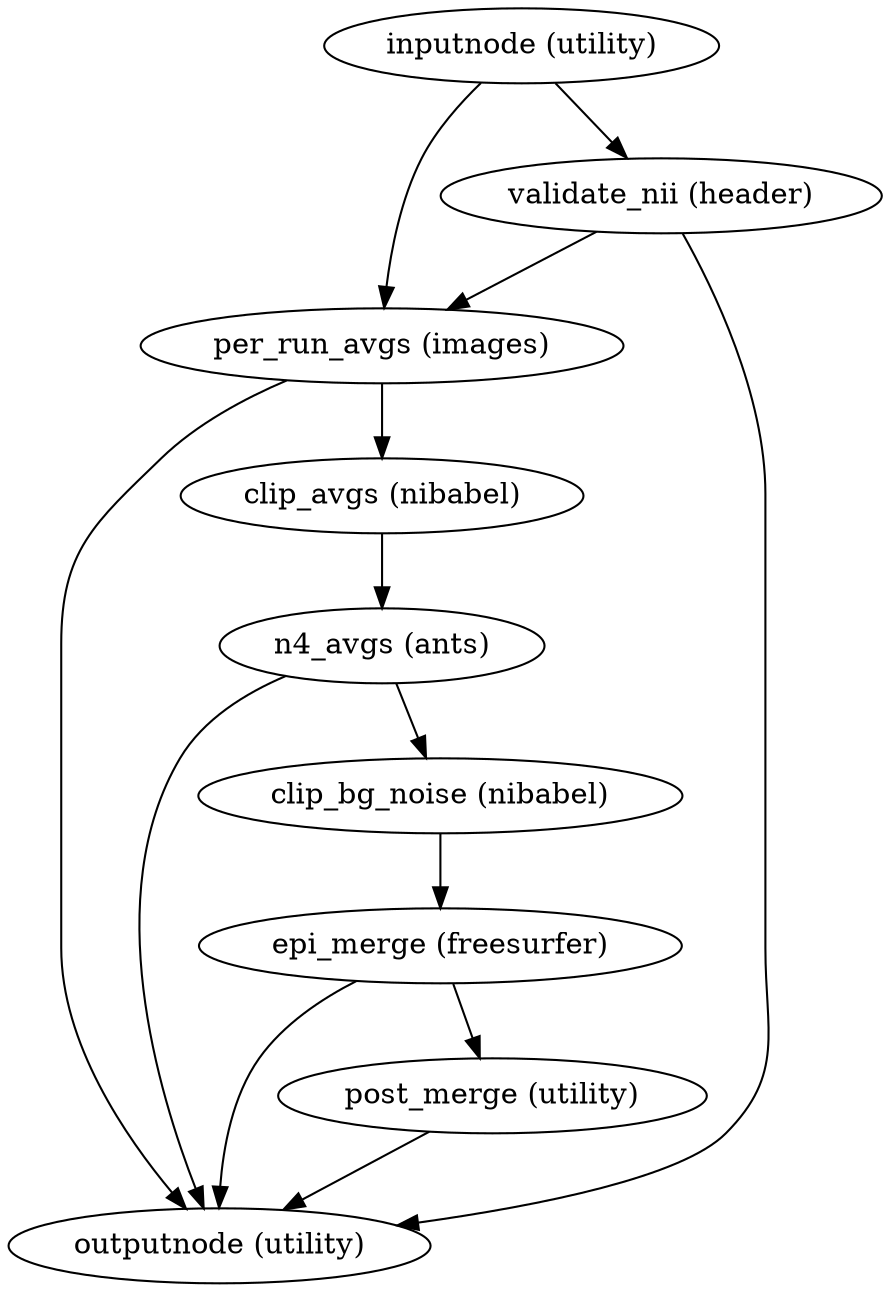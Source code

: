 strict digraph  {
"inputnode (utility)";
"validate_nii (header)";
"per_run_avgs (images)";
"outputnode (utility)";
"clip_avgs (nibabel)";
"n4_avgs (ants)";
"clip_bg_noise (nibabel)";
"epi_merge (freesurfer)";
"post_merge (utility)";
"inputnode (utility)" -> "validate_nii (header)";
"inputnode (utility)" -> "per_run_avgs (images)";
"validate_nii (header)" -> "per_run_avgs (images)";
"validate_nii (header)" -> "outputnode (utility)";
"per_run_avgs (images)" -> "clip_avgs (nibabel)";
"per_run_avgs (images)" -> "outputnode (utility)";
"clip_avgs (nibabel)" -> "n4_avgs (ants)";
"n4_avgs (ants)" -> "clip_bg_noise (nibabel)";
"n4_avgs (ants)" -> "outputnode (utility)";
"clip_bg_noise (nibabel)" -> "epi_merge (freesurfer)";
"epi_merge (freesurfer)" -> "post_merge (utility)";
"epi_merge (freesurfer)" -> "outputnode (utility)";
"post_merge (utility)" -> "outputnode (utility)";
}
